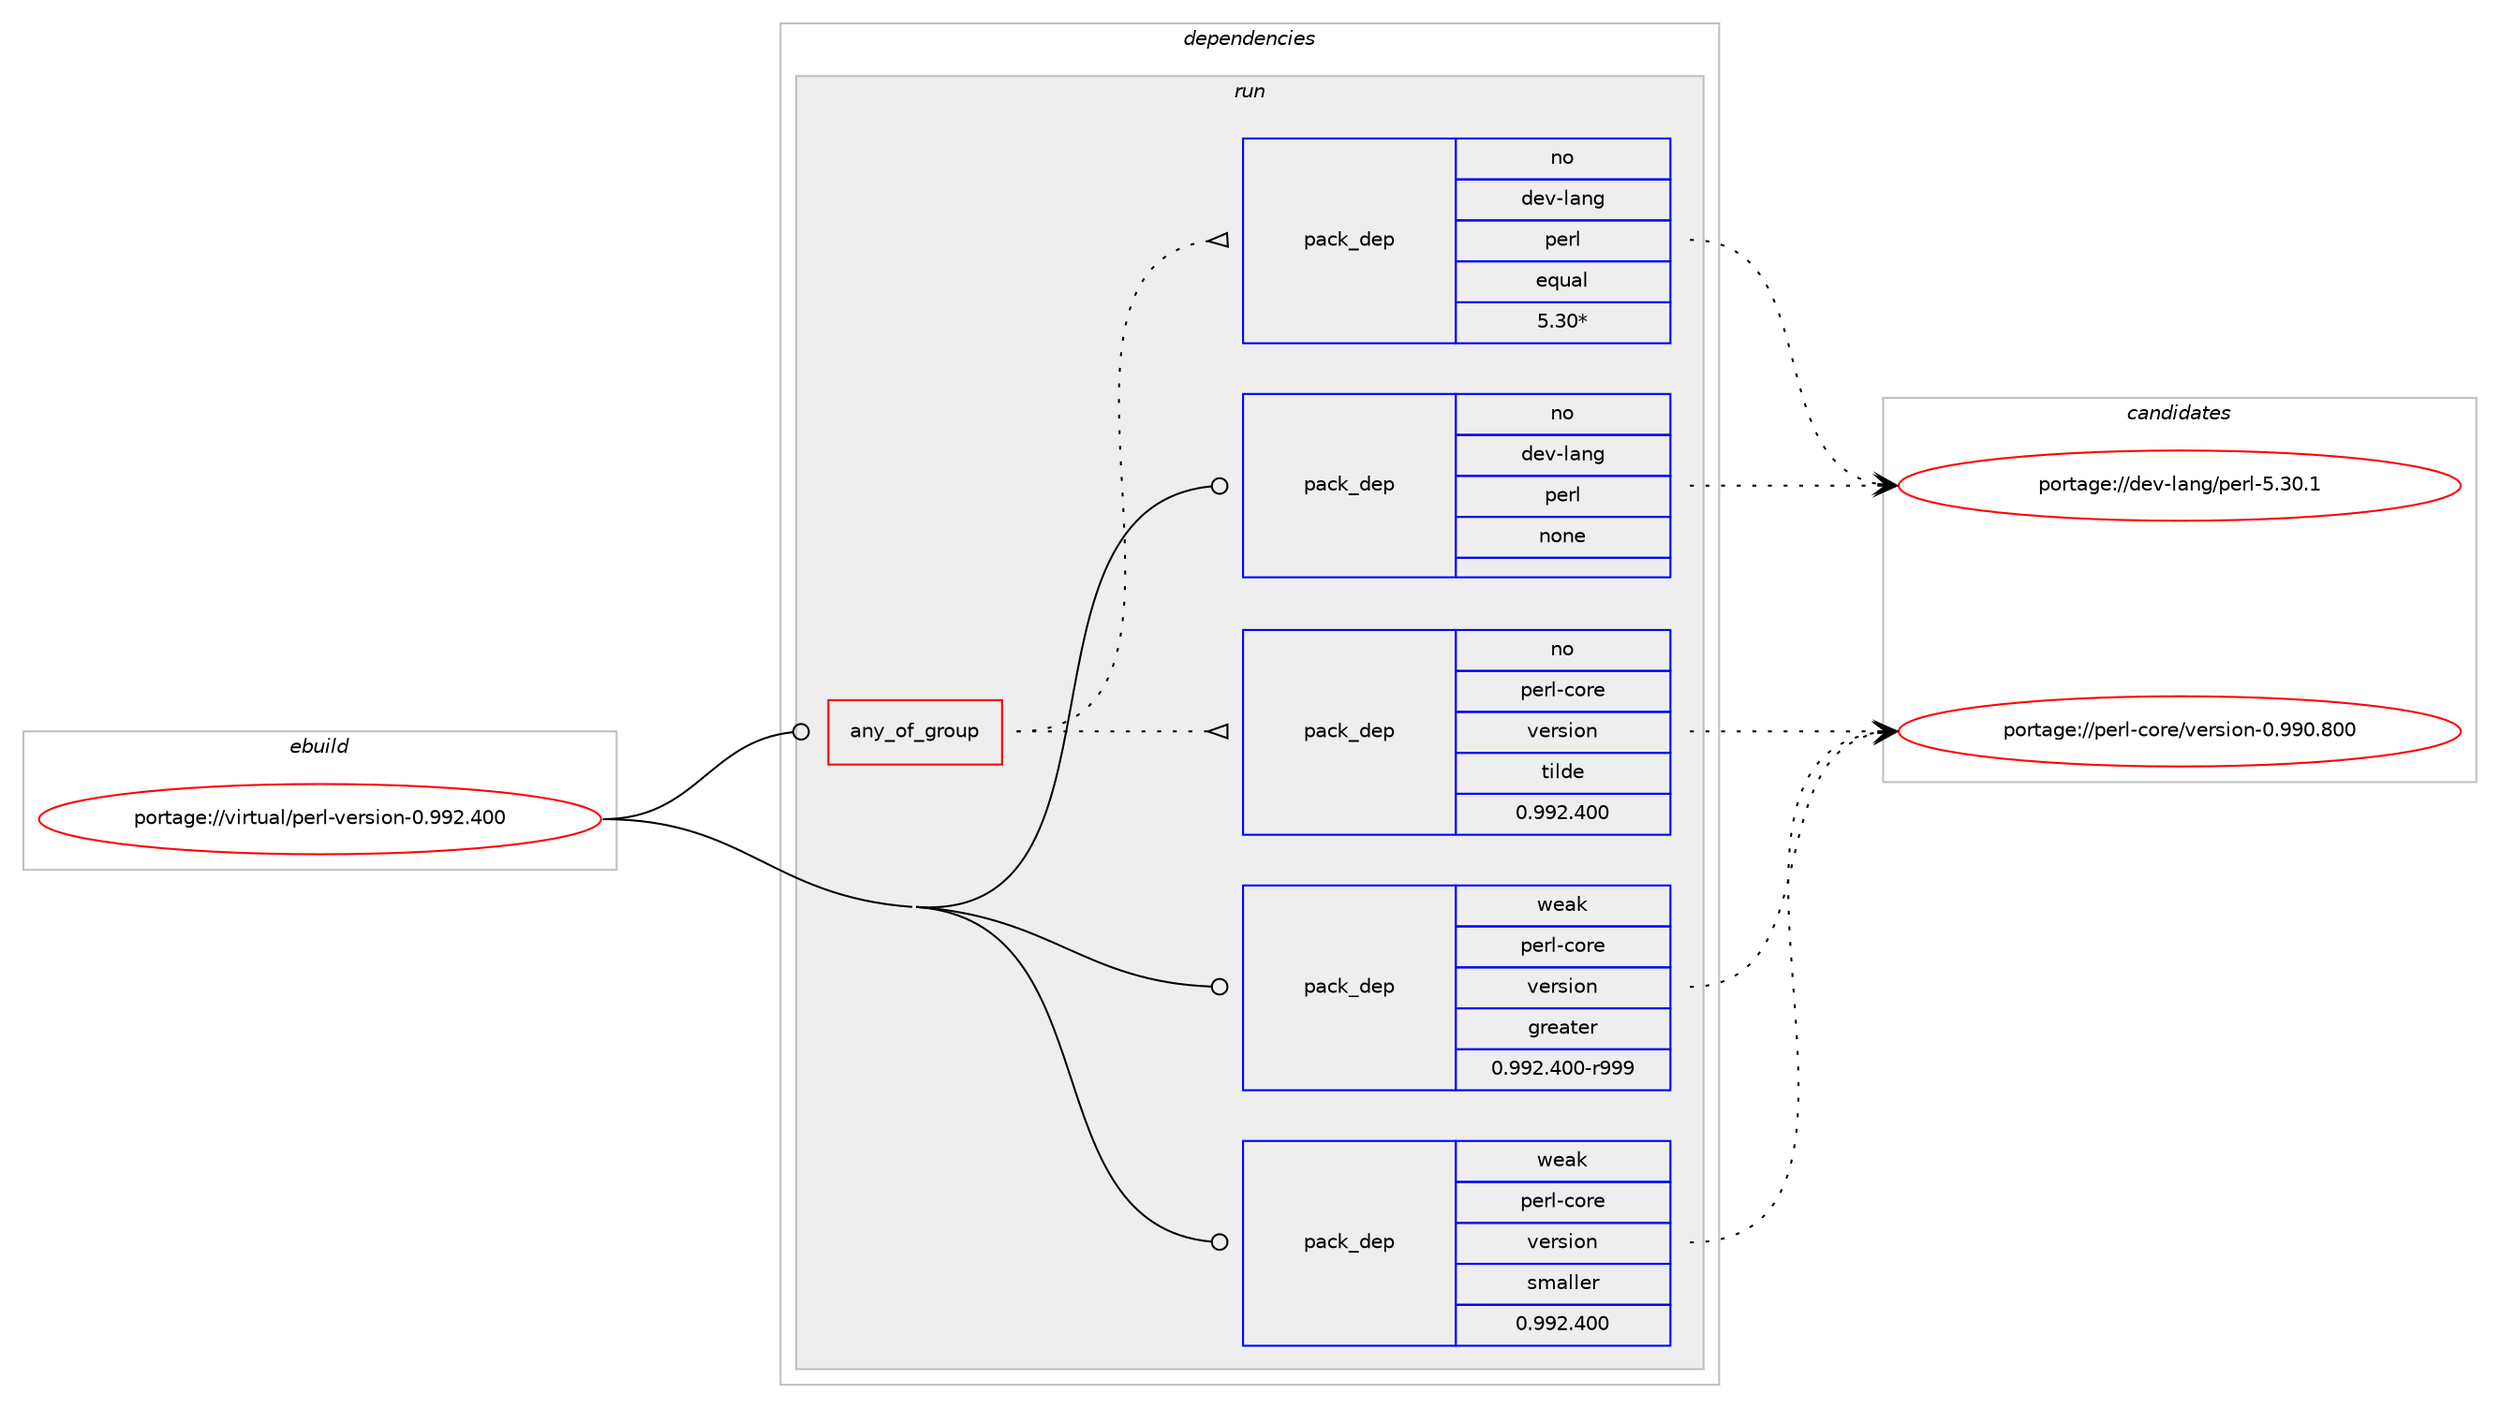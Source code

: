 digraph prolog {

# *************
# Graph options
# *************

newrank=true;
concentrate=true;
compound=true;
graph [rankdir=LR,fontname=Helvetica,fontsize=10,ranksep=1.5];#, ranksep=2.5, nodesep=0.2];
edge  [arrowhead=vee];
node  [fontname=Helvetica,fontsize=10];

# **********
# The ebuild
# **********

subgraph cluster_leftcol {
color=gray;
rank=same;
label=<<i>ebuild</i>>;
id [label="portage://virtual/perl-version-0.992.400", color=red, width=4, href="../virtual/perl-version-0.992.400.svg"];
}

# ****************
# The dependencies
# ****************

subgraph cluster_midcol {
color=gray;
label=<<i>dependencies</i>>;
subgraph cluster_compile {
fillcolor="#eeeeee";
style=filled;
label=<<i>compile</i>>;
}
subgraph cluster_compileandrun {
fillcolor="#eeeeee";
style=filled;
label=<<i>compile and run</i>>;
}
subgraph cluster_run {
fillcolor="#eeeeee";
style=filled;
label=<<i>run</i>>;
subgraph any451 {
dependency23327 [label=<<TABLE BORDER="0" CELLBORDER="1" CELLSPACING="0" CELLPADDING="4"><TR><TD CELLPADDING="10">any_of_group</TD></TR></TABLE>>, shape=none, color=red];subgraph pack19002 {
dependency23328 [label=<<TABLE BORDER="0" CELLBORDER="1" CELLSPACING="0" CELLPADDING="4" WIDTH="220"><TR><TD ROWSPAN="6" CELLPADDING="30">pack_dep</TD></TR><TR><TD WIDTH="110">no</TD></TR><TR><TD>dev-lang</TD></TR><TR><TD>perl</TD></TR><TR><TD>equal</TD></TR><TR><TD>5.30*</TD></TR></TABLE>>, shape=none, color=blue];
}
dependency23327:e -> dependency23328:w [weight=20,style="dotted",arrowhead="oinv"];
subgraph pack19003 {
dependency23329 [label=<<TABLE BORDER="0" CELLBORDER="1" CELLSPACING="0" CELLPADDING="4" WIDTH="220"><TR><TD ROWSPAN="6" CELLPADDING="30">pack_dep</TD></TR><TR><TD WIDTH="110">no</TD></TR><TR><TD>perl-core</TD></TR><TR><TD>version</TD></TR><TR><TD>tilde</TD></TR><TR><TD>0.992.400</TD></TR></TABLE>>, shape=none, color=blue];
}
dependency23327:e -> dependency23329:w [weight=20,style="dotted",arrowhead="oinv"];
}
id:e -> dependency23327:w [weight=20,style="solid",arrowhead="odot"];
subgraph pack19004 {
dependency23330 [label=<<TABLE BORDER="0" CELLBORDER="1" CELLSPACING="0" CELLPADDING="4" WIDTH="220"><TR><TD ROWSPAN="6" CELLPADDING="30">pack_dep</TD></TR><TR><TD WIDTH="110">no</TD></TR><TR><TD>dev-lang</TD></TR><TR><TD>perl</TD></TR><TR><TD>none</TD></TR><TR><TD></TD></TR></TABLE>>, shape=none, color=blue];
}
id:e -> dependency23330:w [weight=20,style="solid",arrowhead="odot"];
subgraph pack19005 {
dependency23331 [label=<<TABLE BORDER="0" CELLBORDER="1" CELLSPACING="0" CELLPADDING="4" WIDTH="220"><TR><TD ROWSPAN="6" CELLPADDING="30">pack_dep</TD></TR><TR><TD WIDTH="110">weak</TD></TR><TR><TD>perl-core</TD></TR><TR><TD>version</TD></TR><TR><TD>greater</TD></TR><TR><TD>0.992.400-r999</TD></TR></TABLE>>, shape=none, color=blue];
}
id:e -> dependency23331:w [weight=20,style="solid",arrowhead="odot"];
subgraph pack19006 {
dependency23332 [label=<<TABLE BORDER="0" CELLBORDER="1" CELLSPACING="0" CELLPADDING="4" WIDTH="220"><TR><TD ROWSPAN="6" CELLPADDING="30">pack_dep</TD></TR><TR><TD WIDTH="110">weak</TD></TR><TR><TD>perl-core</TD></TR><TR><TD>version</TD></TR><TR><TD>smaller</TD></TR><TR><TD>0.992.400</TD></TR></TABLE>>, shape=none, color=blue];
}
id:e -> dependency23332:w [weight=20,style="solid",arrowhead="odot"];
}
}

# **************
# The candidates
# **************

subgraph cluster_choices {
rank=same;
color=gray;
label=<<i>candidates</i>>;

subgraph choice19002 {
color=black;
nodesep=1;
choice10010111845108971101034711210111410845534651484649 [label="portage://dev-lang/perl-5.30.1", color=red, width=4,href="../dev-lang/perl-5.30.1.svg"];
dependency23328:e -> choice10010111845108971101034711210111410845534651484649:w [style=dotted,weight="100"];
}
subgraph choice19003 {
color=black;
nodesep=1;
choice11210111410845991111141014711810111411510511111045484657574846564848 [label="portage://perl-core/version-0.990.800", color=red, width=4,href="../perl-core/version-0.990.800.svg"];
dependency23329:e -> choice11210111410845991111141014711810111411510511111045484657574846564848:w [style=dotted,weight="100"];
}
subgraph choice19004 {
color=black;
nodesep=1;
choice10010111845108971101034711210111410845534651484649 [label="portage://dev-lang/perl-5.30.1", color=red, width=4,href="../dev-lang/perl-5.30.1.svg"];
dependency23330:e -> choice10010111845108971101034711210111410845534651484649:w [style=dotted,weight="100"];
}
subgraph choice19005 {
color=black;
nodesep=1;
choice11210111410845991111141014711810111411510511111045484657574846564848 [label="portage://perl-core/version-0.990.800", color=red, width=4,href="../perl-core/version-0.990.800.svg"];
dependency23331:e -> choice11210111410845991111141014711810111411510511111045484657574846564848:w [style=dotted,weight="100"];
}
subgraph choice19006 {
color=black;
nodesep=1;
choice11210111410845991111141014711810111411510511111045484657574846564848 [label="portage://perl-core/version-0.990.800", color=red, width=4,href="../perl-core/version-0.990.800.svg"];
dependency23332:e -> choice11210111410845991111141014711810111411510511111045484657574846564848:w [style=dotted,weight="100"];
}
}

}
